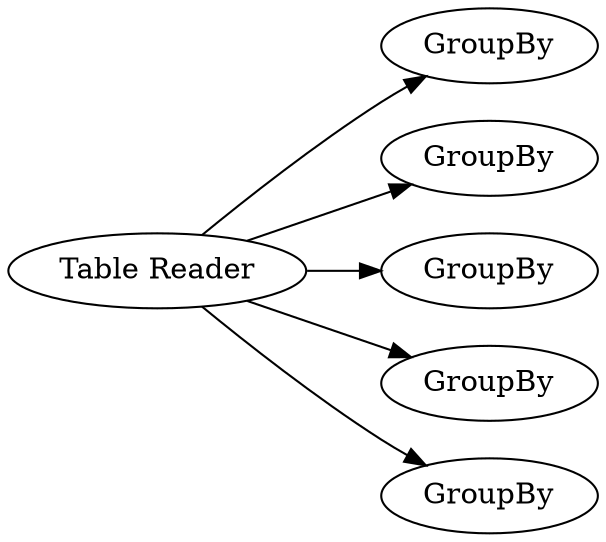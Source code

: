 digraph {
	1 -> 8
	1 -> 11
	1 -> 10
	1 -> 6
	1 -> 9
	1 [label="Table Reader"]
	9 [label=GroupBy]
	11 [label=GroupBy]
	8 [label=GroupBy]
	6 [label=GroupBy]
	10 [label=GroupBy]
	rankdir=LR
}
